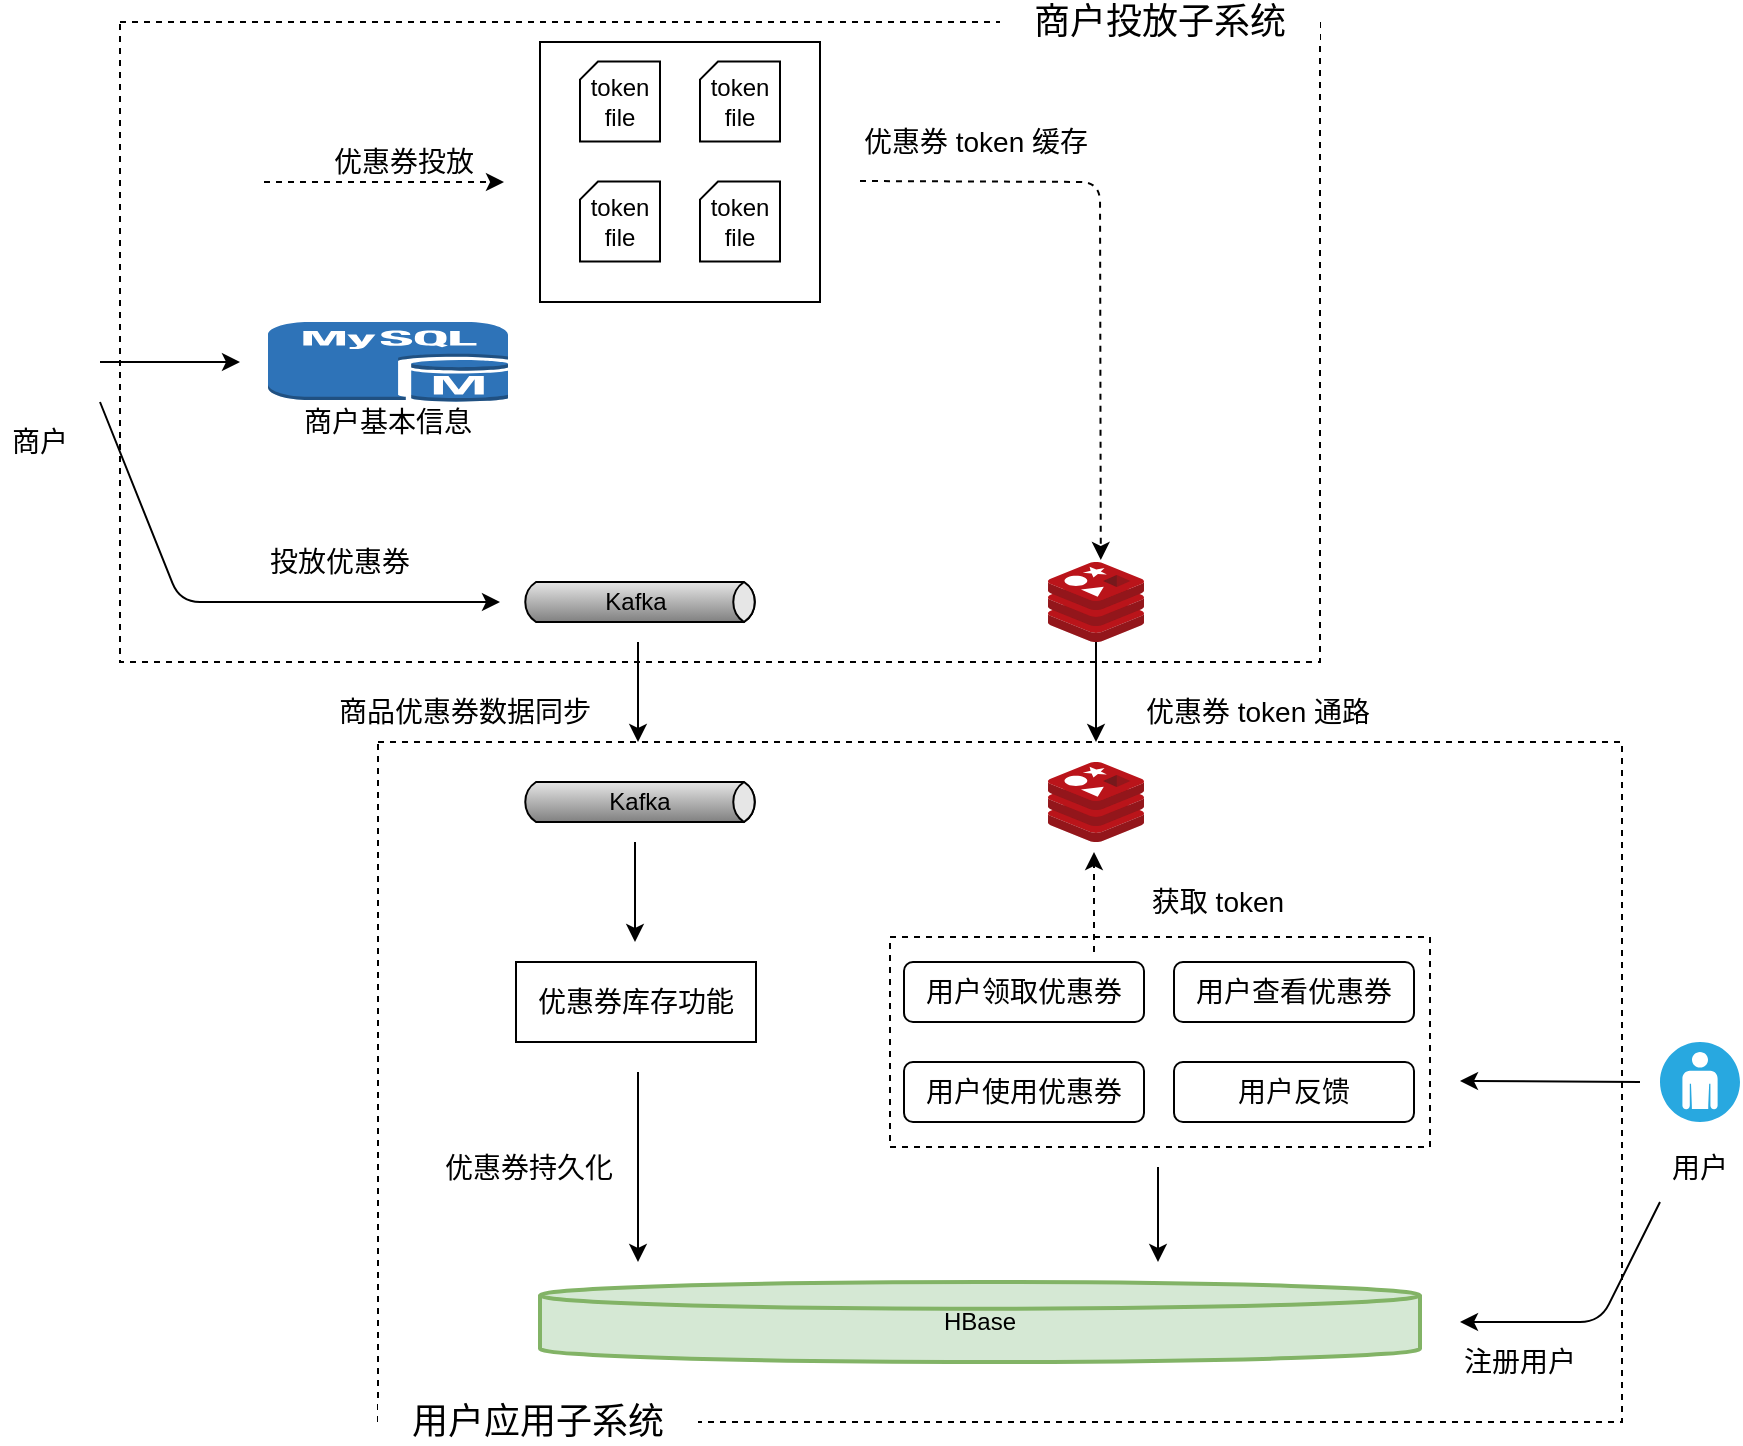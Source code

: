 <mxfile version="10.6.8" type="device"><diagram id="7xzKMAW3leaMHHntAhdb" name="第 1 页"><mxGraphModel dx="1010" dy="550" grid="1" gridSize="10" guides="1" tooltips="1" connect="1" arrows="1" fold="1" page="1" pageScale="1" pageWidth="890" pageHeight="730" math="0" shadow="0"><root><object label="" id="XaapAC0ZgeuPruVW8hKk-0"><mxCell/></object><mxCell id="XaapAC0ZgeuPruVW8hKk-1" parent="XaapAC0ZgeuPruVW8hKk-0"/><mxCell id="XaapAC0ZgeuPruVW8hKk-2" value="" style="aspect=fixed;html=1;perimeter=none;align=center;shadow=0;dashed=0;image;fontSize=12;image=img/lib/mscae/Cache_Redis_Product.svg;" vertex="1" parent="XaapAC0ZgeuPruVW8hKk-1"><mxGeometry x="534" y="280" width="48" height="40" as="geometry"/></mxCell><mxCell id="XaapAC0ZgeuPruVW8hKk-3" value="" style="outlineConnect=0;dashed=0;verticalLabelPosition=bottom;verticalAlign=top;align=center;html=1;shape=mxgraph.aws3.mysql_db_instance;fillColor=#2E73B8;gradientColor=none;" vertex="1" parent="XaapAC0ZgeuPruVW8hKk-1"><mxGeometry x="144" y="160" width="120" height="40" as="geometry"/></mxCell><mxCell id="XaapAC0ZgeuPruVW8hKk-4" value="" style="verticalLabelPosition=bottom;html=1;fillColor=#28A8E0;verticalAlign=top;points=[[0.145,0.145,0],[0.856,0.145,0],[0.855,0.855,0],[0.145,0.855,0],[0.5,0,0], [1,0.5,0], [0.5,1,0],[0,0.5,0]];pointerEvents=1;align=center;shape=mxgraph.cisco_safe.capability.user;" vertex="1" parent="XaapAC0ZgeuPruVW8hKk-1"><mxGeometry x="840" y="520" width="40" height="40" as="geometry"/></mxCell><mxCell id="XaapAC0ZgeuPruVW8hKk-5" value="" style="shape=image;html=1;verticalAlign=top;verticalLabelPosition=bottom;labelBackgroundColor=#ffffff;imageAspect=0;aspect=fixed;image=https://cdn0.iconfinder.com/data/icons/kameleon-free-pack-rounded/110/Shop-128.png" vertex="1" parent="XaapAC0ZgeuPruVW8hKk-1"><mxGeometry x="10" y="160" width="40" height="40" as="geometry"/></mxCell><mxCell id="XaapAC0ZgeuPruVW8hKk-6" value="" style="strokeWidth=1;outlineConnect=0;strokeColor=#000000;dashed=0;align=center;html=1;fontSize=8;shape=mxgraph.eip.messageChannel;verticalLabelPosition=bottom;labelBackgroundColor=#ffffff;verticalAlign=top;" vertex="1" parent="XaapAC0ZgeuPruVW8hKk-1"><mxGeometry x="270" y="280" width="120" height="40" as="geometry"/></mxCell><mxCell id="XaapAC0ZgeuPruVW8hKk-7" value="HBase" style="strokeWidth=2;html=1;shape=mxgraph.flowchart.database;whiteSpace=wrap;fillColor=#d5e8d4;strokeColor=#82b366;" vertex="1" parent="XaapAC0ZgeuPruVW8hKk-1"><mxGeometry x="280" y="640" width="440" height="40" as="geometry"/></mxCell><mxCell id="XaapAC0ZgeuPruVW8hKk-8" value="&lt;font style=&quot;font-size: 14px&quot;&gt;商户&lt;/font&gt;" style="text;html=1;strokeColor=none;fillColor=none;align=center;verticalAlign=middle;whiteSpace=wrap;rounded=0;" vertex="1" parent="XaapAC0ZgeuPruVW8hKk-1"><mxGeometry x="10" y="210" width="40" height="20" as="geometry"/></mxCell><mxCell id="XaapAC0ZgeuPruVW8hKk-10" value="&lt;font style=&quot;font-size: 14px&quot;&gt;用户&lt;/font&gt;" style="text;html=1;strokeColor=none;fillColor=none;align=center;verticalAlign=middle;whiteSpace=wrap;rounded=0;" vertex="1" parent="XaapAC0ZgeuPruVW8hKk-1"><mxGeometry x="840" y="572.5" width="40" height="20" as="geometry"/></mxCell><mxCell id="XaapAC0ZgeuPruVW8hKk-11" value="" style="rounded=0;whiteSpace=wrap;html=1;fillColor=none;dashed=1;" vertex="1" parent="XaapAC0ZgeuPruVW8hKk-1"><mxGeometry x="70" y="10" width="600" height="320" as="geometry"/></mxCell><mxCell id="XaapAC0ZgeuPruVW8hKk-12" value="&lt;font style=&quot;font-size: 14px&quot;&gt;商户基本信息&lt;/font&gt;" style="text;html=1;strokeColor=none;fillColor=none;align=center;verticalAlign=middle;whiteSpace=wrap;rounded=0;" vertex="1" parent="XaapAC0ZgeuPruVW8hKk-1"><mxGeometry x="144" y="200" width="120" height="20" as="geometry"/></mxCell><mxCell id="XaapAC0ZgeuPruVW8hKk-15" value="" style="endArrow=classic;html=1;" edge="1" parent="XaapAC0ZgeuPruVW8hKk-1"><mxGeometry width="50" height="50" relative="1" as="geometry"><mxPoint x="60" y="180" as="sourcePoint"/><mxPoint x="130" y="180" as="targetPoint"/></mxGeometry></mxCell><mxCell id="XaapAC0ZgeuPruVW8hKk-20" value="" style="endArrow=classic;html=1;strokeColor=#000000;dashed=1;" edge="1" parent="XaapAC0ZgeuPruVW8hKk-1"><mxGeometry width="50" height="50" relative="1" as="geometry"><mxPoint x="142" y="90" as="sourcePoint"/><mxPoint x="262" y="90" as="targetPoint"/></mxGeometry></mxCell><mxCell id="XaapAC0ZgeuPruVW8hKk-21" value="&lt;span style=&quot;font-size: 14px&quot;&gt;投放优惠券&lt;/span&gt;" style="text;html=1;strokeColor=none;fillColor=none;align=center;verticalAlign=middle;whiteSpace=wrap;rounded=0;" vertex="1" parent="XaapAC0ZgeuPruVW8hKk-1"><mxGeometry x="120" y="270" width="120" height="20" as="geometry"/></mxCell><mxCell id="XaapAC0ZgeuPruVW8hKk-22" value="" style="rounded=0;whiteSpace=wrap;html=1;fillColor=none;" vertex="1" parent="XaapAC0ZgeuPruVW8hKk-1"><mxGeometry x="280" y="20" width="140" height="130" as="geometry"/></mxCell><mxCell id="XaapAC0ZgeuPruVW8hKk-27" value="token&lt;br&gt;file&lt;br&gt;" style="shape=card;whiteSpace=wrap;html=1;fillColor=none;size=9;" vertex="1" parent="XaapAC0ZgeuPruVW8hKk-1"><mxGeometry x="360" y="29.8" width="40" height="40" as="geometry"/></mxCell><mxCell id="XaapAC0ZgeuPruVW8hKk-28" value="token&lt;br&gt;file&lt;br&gt;" style="shape=card;whiteSpace=wrap;html=1;fillColor=none;size=9;" vertex="1" parent="XaapAC0ZgeuPruVW8hKk-1"><mxGeometry x="300" y="29.8" width="40" height="40" as="geometry"/></mxCell><mxCell id="XaapAC0ZgeuPruVW8hKk-31" value="&lt;span style=&quot;font-size: 14px&quot;&gt;优惠券 token 缓存&lt;/span&gt;" style="text;html=1;strokeColor=none;fillColor=none;align=center;verticalAlign=middle;whiteSpace=wrap;rounded=0;" vertex="1" parent="XaapAC0ZgeuPruVW8hKk-1"><mxGeometry x="438" y="60" width="120" height="20" as="geometry"/></mxCell><mxCell id="XaapAC0ZgeuPruVW8hKk-32" value="" style="endArrow=classic;html=1;" edge="1" parent="XaapAC0ZgeuPruVW8hKk-1"><mxGeometry width="50" height="50" relative="1" as="geometry"><mxPoint x="60" y="200" as="sourcePoint"/><mxPoint x="260" y="300" as="targetPoint"/><Array as="points"><mxPoint x="100" y="300"/></Array></mxGeometry></mxCell><mxCell id="XaapAC0ZgeuPruVW8hKk-33" value="&lt;span style=&quot;font-size: 14px&quot;&gt;商品优惠券数据同步&lt;/span&gt;" style="text;html=1;strokeColor=none;fillColor=none;align=center;verticalAlign=middle;whiteSpace=wrap;rounded=0;" vertex="1" parent="XaapAC0ZgeuPruVW8hKk-1"><mxGeometry x="155" y="345" width="175" height="20" as="geometry"/></mxCell><mxCell id="XaapAC0ZgeuPruVW8hKk-34" value="token&lt;br&gt;file&lt;br&gt;" style="shape=card;whiteSpace=wrap;html=1;fillColor=none;size=9;" vertex="1" parent="XaapAC0ZgeuPruVW8hKk-1"><mxGeometry x="300" y="89.8" width="40" height="40" as="geometry"/></mxCell><mxCell id="XaapAC0ZgeuPruVW8hKk-35" value="token&lt;br&gt;file&lt;br&gt;" style="shape=card;whiteSpace=wrap;html=1;fillColor=none;size=9;" vertex="1" parent="XaapAC0ZgeuPruVW8hKk-1"><mxGeometry x="360" y="89.8" width="40" height="40" as="geometry"/></mxCell><mxCell id="XaapAC0ZgeuPruVW8hKk-36" value="" style="endArrow=classic;html=1;strokeColor=#000000;dashed=1;entryX=0.55;entryY=-0.025;entryDx=0;entryDy=0;entryPerimeter=0;" edge="1" parent="XaapAC0ZgeuPruVW8hKk-1" target="XaapAC0ZgeuPruVW8hKk-2"><mxGeometry width="50" height="50" relative="1" as="geometry"><mxPoint x="440" y="89.5" as="sourcePoint"/><mxPoint x="560" y="89.5" as="targetPoint"/><Array as="points"><mxPoint x="560" y="90"/></Array></mxGeometry></mxCell><mxCell id="XaapAC0ZgeuPruVW8hKk-38" value="&lt;font style=&quot;font-size: 18px&quot;&gt;商户投放子系统&lt;/font&gt;" style="text;html=1;strokeColor=none;fillColor=#ffffff;align=center;verticalAlign=middle;whiteSpace=wrap;rounded=0;dashed=1;" vertex="1" parent="XaapAC0ZgeuPruVW8hKk-1"><mxGeometry x="510" width="160" height="20" as="geometry"/></mxCell><mxCell id="XaapAC0ZgeuPruVW8hKk-40" value="Kafka" style="text;html=1;strokeColor=none;fillColor=none;align=center;verticalAlign=middle;whiteSpace=wrap;rounded=0;" vertex="1" parent="XaapAC0ZgeuPruVW8hKk-1"><mxGeometry x="278" y="290" width="100" height="20" as="geometry"/></mxCell><mxCell id="XaapAC0ZgeuPruVW8hKk-41" value="" style="strokeWidth=1;outlineConnect=0;strokeColor=#000000;dashed=0;align=center;html=1;fontSize=8;shape=mxgraph.eip.messageChannel;verticalLabelPosition=bottom;labelBackgroundColor=#ffffff;verticalAlign=top;fillColor=#ffffff;" vertex="1" parent="XaapAC0ZgeuPruVW8hKk-1"><mxGeometry x="270" y="380" width="120" height="40" as="geometry"/></mxCell><mxCell id="XaapAC0ZgeuPruVW8hKk-42" value="" style="aspect=fixed;html=1;perimeter=none;align=center;shadow=0;dashed=0;image;fontSize=12;image=img/lib/mscae/Cache_Redis_Product.svg;" vertex="1" parent="XaapAC0ZgeuPruVW8hKk-1"><mxGeometry x="534" y="380" width="48" height="40" as="geometry"/></mxCell><mxCell id="XaapAC0ZgeuPruVW8hKk-43" value="Kafka" style="text;html=1;strokeColor=none;fillColor=none;align=center;verticalAlign=middle;whiteSpace=wrap;rounded=0;dashed=1;" vertex="1" parent="XaapAC0ZgeuPruVW8hKk-1"><mxGeometry x="280" y="390" width="100" height="20" as="geometry"/></mxCell><mxCell id="XaapAC0ZgeuPruVW8hKk-44" value="" style="endArrow=classic;html=1;strokeColor=#000000;" edge="1" parent="XaapAC0ZgeuPruVW8hKk-1"><mxGeometry width="50" height="50" relative="1" as="geometry"><mxPoint x="329" y="320" as="sourcePoint"/><mxPoint x="329" y="370" as="targetPoint"/></mxGeometry></mxCell><mxCell id="XaapAC0ZgeuPruVW8hKk-46" value="" style="endArrow=classic;html=1;strokeColor=#000000;" edge="1" parent="XaapAC0ZgeuPruVW8hKk-1"><mxGeometry width="50" height="50" relative="1" as="geometry"><mxPoint x="558" y="320" as="sourcePoint"/><mxPoint x="558" y="370" as="targetPoint"/></mxGeometry></mxCell><mxCell id="XaapAC0ZgeuPruVW8hKk-47" value="&lt;span style=&quot;font-size: 14px&quot;&gt;优惠券投放&lt;/span&gt;" style="text;html=1;strokeColor=none;fillColor=none;align=center;verticalAlign=middle;whiteSpace=wrap;rounded=0;" vertex="1" parent="XaapAC0ZgeuPruVW8hKk-1"><mxGeometry x="150" y="70" width="124" height="20" as="geometry"/></mxCell><mxCell id="XaapAC0ZgeuPruVW8hKk-48" value="&lt;span style=&quot;font-size: 14px&quot;&gt;优惠券 token 通路&lt;/span&gt;" style="text;html=1;strokeColor=none;fillColor=none;align=center;verticalAlign=middle;whiteSpace=wrap;rounded=0;" vertex="1" parent="XaapAC0ZgeuPruVW8hKk-1"><mxGeometry x="558" y="345" width="162" height="20" as="geometry"/></mxCell><mxCell id="XaapAC0ZgeuPruVW8hKk-49" value="" style="endArrow=classic;html=1;strokeColor=#000000;" edge="1" parent="XaapAC0ZgeuPruVW8hKk-1"><mxGeometry width="50" height="50" relative="1" as="geometry"><mxPoint x="327.5" y="420" as="sourcePoint"/><mxPoint x="327.5" y="470" as="targetPoint"/></mxGeometry></mxCell><mxCell id="XaapAC0ZgeuPruVW8hKk-50" value="&lt;font style=&quot;font-size: 14px&quot;&gt;优惠券库存功能&lt;/font&gt;" style="rounded=0;whiteSpace=wrap;html=1;strokeColor=#000000;fillColor=none;" vertex="1" parent="XaapAC0ZgeuPruVW8hKk-1"><mxGeometry x="268" y="480" width="120" height="40" as="geometry"/></mxCell><mxCell id="XaapAC0ZgeuPruVW8hKk-51" value="&lt;font style=&quot;font-size: 14px&quot;&gt;用户领取优惠券&lt;/font&gt;" style="rounded=1;whiteSpace=wrap;html=1;strokeColor=#000000;fillColor=none;" vertex="1" parent="XaapAC0ZgeuPruVW8hKk-1"><mxGeometry x="462" y="480" width="120" height="30" as="geometry"/></mxCell><mxCell id="XaapAC0ZgeuPruVW8hKk-52" value="&lt;font style=&quot;font-size: 14px&quot;&gt;用户使用优惠券&lt;/font&gt;" style="rounded=1;whiteSpace=wrap;html=1;strokeColor=#000000;fillColor=none;" vertex="1" parent="XaapAC0ZgeuPruVW8hKk-1"><mxGeometry x="462" y="530" width="120" height="30" as="geometry"/></mxCell><mxCell id="XaapAC0ZgeuPruVW8hKk-53" value="&lt;font style=&quot;font-size: 14px&quot;&gt;用户反馈&lt;/font&gt;" style="rounded=1;whiteSpace=wrap;html=1;strokeColor=#000000;fillColor=none;" vertex="1" parent="XaapAC0ZgeuPruVW8hKk-1"><mxGeometry x="597" y="530" width="120" height="30" as="geometry"/></mxCell><mxCell id="XaapAC0ZgeuPruVW8hKk-54" value="&lt;font style=&quot;font-size: 14px&quot;&gt;用户查看优惠券&lt;/font&gt;" style="rounded=1;whiteSpace=wrap;html=1;strokeColor=#000000;fillColor=none;" vertex="1" parent="XaapAC0ZgeuPruVW8hKk-1"><mxGeometry x="597" y="480" width="120" height="30" as="geometry"/></mxCell><mxCell id="XaapAC0ZgeuPruVW8hKk-55" value="" style="endArrow=classic;html=1;strokeColor=#000000;" edge="1" parent="XaapAC0ZgeuPruVW8hKk-1"><mxGeometry width="50" height="50" relative="1" as="geometry"><mxPoint x="329" y="535" as="sourcePoint"/><mxPoint x="329" y="630" as="targetPoint"/></mxGeometry></mxCell><mxCell id="XaapAC0ZgeuPruVW8hKk-56" value="&lt;span style=&quot;font-size: 14px&quot;&gt;优惠券持久化&lt;/span&gt;" style="text;html=1;strokeColor=none;fillColor=none;align=center;verticalAlign=middle;whiteSpace=wrap;rounded=0;" vertex="1" parent="XaapAC0ZgeuPruVW8hKk-1"><mxGeometry x="221" y="572.5" width="107" height="20" as="geometry"/></mxCell><mxCell id="XaapAC0ZgeuPruVW8hKk-57" value="" style="rounded=0;whiteSpace=wrap;html=1;strokeColor=#000000;fillColor=none;dashed=1;" vertex="1" parent="XaapAC0ZgeuPruVW8hKk-1"><mxGeometry x="455" y="467.5" width="270" height="105" as="geometry"/></mxCell><mxCell id="XaapAC0ZgeuPruVW8hKk-58" value="" style="endArrow=classic;html=1;strokeColor=#000000;" edge="1" parent="XaapAC0ZgeuPruVW8hKk-1"><mxGeometry width="50" height="50" relative="1" as="geometry"><mxPoint x="589" y="582.5" as="sourcePoint"/><mxPoint x="589" y="630" as="targetPoint"/></mxGeometry></mxCell><mxCell id="XaapAC0ZgeuPruVW8hKk-59" value="" style="endArrow=classic;html=1;strokeColor=#000000;dashed=1;" edge="1" parent="XaapAC0ZgeuPruVW8hKk-1"><mxGeometry width="50" height="50" relative="1" as="geometry"><mxPoint x="557" y="475" as="sourcePoint"/><mxPoint x="557" y="425" as="targetPoint"/></mxGeometry></mxCell><mxCell id="XaapAC0ZgeuPruVW8hKk-60" value="&lt;span style=&quot;font-size: 14px&quot;&gt;获取 token&lt;/span&gt;" style="text;html=1;strokeColor=none;fillColor=none;align=center;verticalAlign=middle;whiteSpace=wrap;rounded=0;" vertex="1" parent="XaapAC0ZgeuPruVW8hKk-1"><mxGeometry x="558" y="440" width="122" height="20" as="geometry"/></mxCell><mxCell id="XaapAC0ZgeuPruVW8hKk-61" value="" style="endArrow=classic;html=1;" edge="1" parent="XaapAC0ZgeuPruVW8hKk-1"><mxGeometry width="50" height="50" relative="1" as="geometry"><mxPoint x="830" y="540" as="sourcePoint"/><mxPoint x="740" y="539.5" as="targetPoint"/></mxGeometry></mxCell><mxCell id="XaapAC0ZgeuPruVW8hKk-63" value="" style="endArrow=classic;html=1;" edge="1" parent="XaapAC0ZgeuPruVW8hKk-1"><mxGeometry width="50" height="50" relative="1" as="geometry"><mxPoint x="840" y="600" as="sourcePoint"/><mxPoint x="740" y="660" as="targetPoint"/><Array as="points"><mxPoint x="810" y="660"/></Array></mxGeometry></mxCell><mxCell id="XaapAC0ZgeuPruVW8hKk-64" value="&lt;span style=&quot;font-size: 14px&quot;&gt;注册用户&lt;/span&gt;" style="text;html=1;strokeColor=none;fillColor=none;align=center;verticalAlign=middle;whiteSpace=wrap;rounded=0;" vertex="1" parent="XaapAC0ZgeuPruVW8hKk-1"><mxGeometry x="740" y="670" width="60" height="20" as="geometry"/></mxCell><mxCell id="XaapAC0ZgeuPruVW8hKk-65" value="" style="rounded=0;whiteSpace=wrap;html=1;fillColor=none;dashed=1;" vertex="1" parent="XaapAC0ZgeuPruVW8hKk-1"><mxGeometry x="199" y="370" width="622" height="340" as="geometry"/></mxCell><mxCell id="XaapAC0ZgeuPruVW8hKk-66" value="&lt;font style=&quot;font-size: 18px&quot;&gt;用户应用子系统&lt;/font&gt;" style="text;html=1;strokeColor=none;fillColor=#ffffff;align=center;verticalAlign=middle;whiteSpace=wrap;rounded=0;dashed=1;" vertex="1" parent="XaapAC0ZgeuPruVW8hKk-1"><mxGeometry x="199" y="699.8" width="160" height="20" as="geometry"/></mxCell></root></mxGraphModel></diagram><diagram id="eSdF-NVEu4qontH2QFAe" name="第 2 页"><mxGraphModel dx="1010" dy="501" grid="1" gridSize="10" guides="1" tooltips="1" connect="1" arrows="1" fold="1" page="1" pageScale="1" pageWidth="540" pageHeight="180" math="0" shadow="0"><root><object label="" id="eS-ElYmLYenigBa0YoVc-0"><mxCell/></object><mxCell id="eS-ElYmLYenigBa0YoVc-1" parent="eS-ElYmLYenigBa0YoVc-0"/><mxCell id="aiOxPbyFLQ3MDjRKSu9J-0" value="&lt;span style=&quot;font-size: 14px&quot;&gt;优惠券投放&lt;/span&gt;" style="text;html=1;strokeColor=none;fillColor=none;align=center;verticalAlign=middle;whiteSpace=wrap;rounded=0;" vertex="1" parent="eS-ElYmLYenigBa0YoVc-1"><mxGeometry x="40" y="60" width="124" height="20" as="geometry"/></mxCell><mxCell id="x4S-fevZcRbLBl8RjbGW-0" value="" style="rounded=0;whiteSpace=wrap;html=1;fillColor=none;" vertex="1" parent="eS-ElYmLYenigBa0YoVc-1"><mxGeometry x="160" y="20" width="144" height="140" as="geometry"/></mxCell><mxCell id="EwGXE7SlpZA18nSypINu-0" value="" style="endArrow=classic;html=1;strokeColor=#000000;dashed=1;" edge="1" parent="eS-ElYmLYenigBa0YoVc-1"><mxGeometry width="50" height="50" relative="1" as="geometry"><mxPoint x="36" y="90" as="sourcePoint"/><mxPoint x="156" y="90" as="targetPoint"/></mxGeometry></mxCell><mxCell id="p4unWv9PrdHIe68oLLof-0" value="used&lt;br&gt;token&lt;br&gt;file&lt;br&gt;" style="shape=card;whiteSpace=wrap;html=1;fillColor=#f8cecc;size=9;strokeColor=#b85450;" vertex="1" parent="eS-ElYmLYenigBa0YoVc-1"><mxGeometry x="240" y="29.8" width="40" height="40" as="geometry"/></mxCell><mxCell id="p4unWv9PrdHIe68oLLof-1" value="init token&lt;br&gt;file&lt;br&gt;" style="shape=card;whiteSpace=wrap;html=1;fillColor=#d5e8d4;size=9;strokeColor=#82b366;" vertex="1" parent="eS-ElYmLYenigBa0YoVc-1"><mxGeometry x="182" y="29.8" width="40" height="40" as="geometry"/></mxCell><mxCell id="cGpHhk4pU1WOH9QECb3T-0" value="&lt;span style=&quot;font-size: 14px&quot;&gt;优惠券 token 缓存&lt;/span&gt;" style="text;html=1;strokeColor=none;fillColor=none;align=center;verticalAlign=middle;whiteSpace=wrap;rounded=0;" vertex="1" parent="eS-ElYmLYenigBa0YoVc-1"><mxGeometry x="320" y="60" width="120" height="20" as="geometry"/></mxCell><mxCell id="cGpHhk4pU1WOH9QECb3T-1" value="" style="endArrow=classic;html=1;strokeColor=#000000;dashed=1;" edge="1" parent="eS-ElYmLYenigBa0YoVc-1"><mxGeometry width="50" height="50" relative="1" as="geometry"><mxPoint x="320" y="89" as="sourcePoint"/><mxPoint x="440" y="89" as="targetPoint"/></mxGeometry></mxCell><mxCell id="gDsvJ_EpuLO0P5o0Qz3P-0" value="" style="aspect=fixed;html=1;perimeter=none;align=center;shadow=0;dashed=0;image;fontSize=12;image=img/lib/mscae/Cache_Redis_Product.svg;" vertex="1" parent="eS-ElYmLYenigBa0YoVc-1"><mxGeometry x="460" y="70" width="48" height="40" as="geometry"/></mxCell><mxCell id="S7EPy8a9lo2fYvtYHq7J-0" value="&lt;font style=&quot;font-size: 18px&quot;&gt;Set&lt;/font&gt;" style="text;html=1;strokeColor=none;fillColor=none;align=center;verticalAlign=middle;whiteSpace=wrap;rounded=0;dashed=1;" vertex="1" parent="eS-ElYmLYenigBa0YoVc-1"><mxGeometry x="360" y="100" width="40" height="20" as="geometry"/></mxCell><mxCell id="S7EPy8a9lo2fYvtYHq7J-1" value="" style="rounded=1;whiteSpace=wrap;html=1;dashed=1;strokeColor=#000000;fillColor=none;" vertex="1" parent="eS-ElYmLYenigBa0YoVc-1"><mxGeometry x="174.5" y="25" width="115" height="55" as="geometry"/></mxCell><mxCell id="S7EPy8a9lo2fYvtYHq7J-2" value="" style="rounded=1;whiteSpace=wrap;html=1;dashed=1;strokeColor=#000000;fillColor=none;" vertex="1" parent="eS-ElYmLYenigBa0YoVc-1"><mxGeometry x="174.5" y="92.5" width="115" height="55" as="geometry"/></mxCell><mxCell id="S7EPy8a9lo2fYvtYHq7J-3" value="init token&lt;br&gt;file&lt;br&gt;" style="shape=card;whiteSpace=wrap;html=1;fillColor=#d5e8d4;size=9;strokeColor=#82b366;" vertex="1" parent="eS-ElYmLYenigBa0YoVc-1"><mxGeometry x="182" y="99.8" width="40" height="40" as="geometry"/></mxCell><mxCell id="S7EPy8a9lo2fYvtYHq7J-4" value="used&lt;br&gt;token&lt;br&gt;file&lt;br&gt;" style="shape=card;whiteSpace=wrap;html=1;fillColor=#f8cecc;size=9;strokeColor=#b85450;" vertex="1" parent="eS-ElYmLYenigBa0YoVc-1"><mxGeometry x="240" y="99.8" width="40" height="40" as="geometry"/></mxCell></root></mxGraphModel></diagram></mxfile>